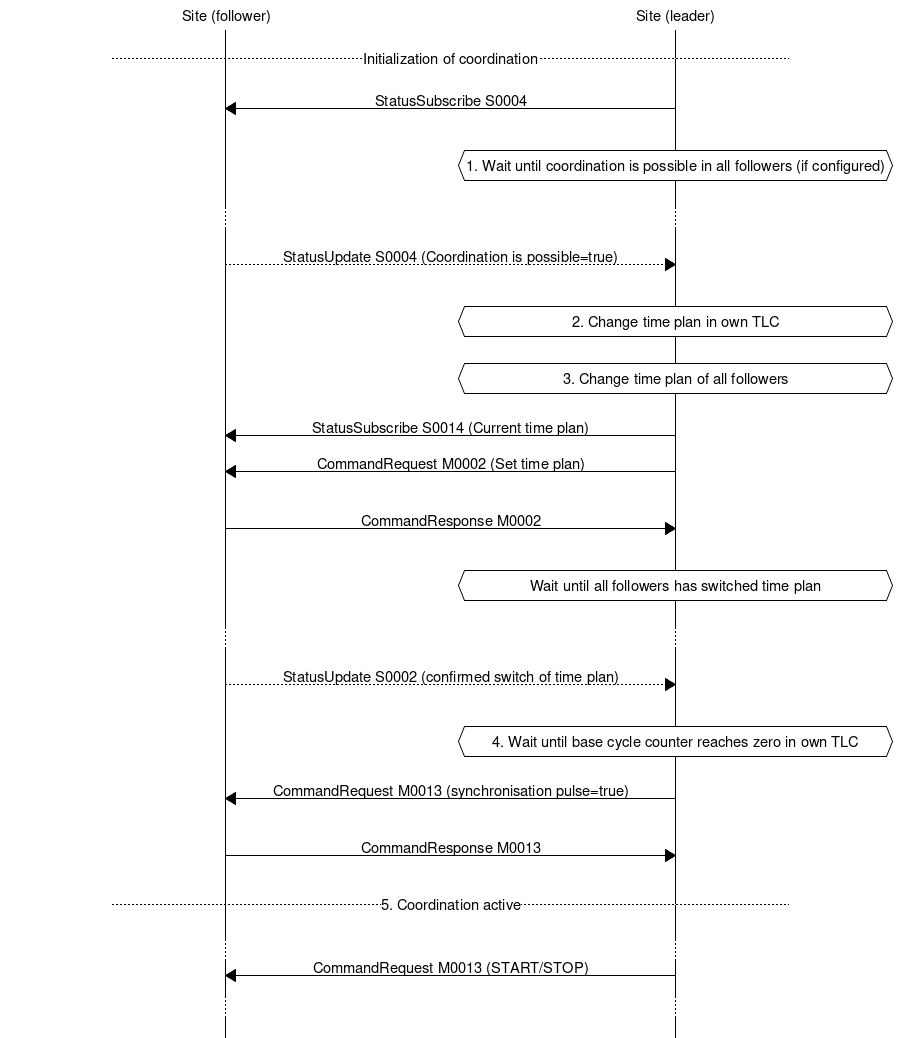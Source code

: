 # MSC for establish coordination with synchronized cycle counter

msc {
  hscale = "1.5", arcgradient = "0";

  a [label="Site (follower)"], b [label="Site (leader)"];

  |||;
  --- [ label = "Initialization of coordination" ];
  |||;
  a<=b [ label = "StatusSubscribe S0004" ];
  |||;
  b abox b [ label = "1. Wait until coordination is possible in all followers (if configured)" ];
  |||;
  ...;
  |||;
  a>>b [ label = "StatusUpdate S0004 (Coordination is possible=true)" ];
  |||;
  b abox b [ label = "2. Change time plan in own TLC" ];
  |||;
  b abox b [ label = "3. Change time plan of all followers" ];
  |||;
  a<=b [ label = "StatusSubscribe S0014 (Current time plan)" ];
  a<=b [ label = "CommandRequest M0002 (Set time plan)" ];
  |||;
  a=>b [ label = "CommandResponse M0002" ];
  |||;
  b abox b [ label = "Wait until all followers has switched time plan" ];
  |||;
  ...;
  |||;
  a>>b [ label = "StatusUpdate S0002 (confirmed switch of time plan)" ];
  |||;
  b abox b [ label = "4. Wait until base cycle counter reaches zero in own TLC" ];
  |||;
  a<=b [ label = "CommandRequest M0013 (synchronisation pulse=true)" ];
  |||;
  a=>b [ label = "CommandResponse M0013" ];
  |||;
  --- [ label = "5. Coordination active" ];
  |||;
  ...;
  a<=b [ label = "CommandRequest M0013 (START/STOP)" ];
  ...;
  |||;
}
